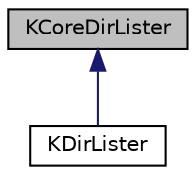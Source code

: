 digraph "KCoreDirLister"
{
  edge [fontname="Helvetica",fontsize="10",labelfontname="Helvetica",labelfontsize="10"];
  node [fontname="Helvetica",fontsize="10",shape=record];
  Node0 [label="KCoreDirLister",height=0.2,width=0.4,color="black", fillcolor="grey75", style="filled", fontcolor="black"];
  Node0 -> Node1 [dir="back",color="midnightblue",fontsize="10",style="solid",fontname="Helvetica"];
  Node1 [label="KDirLister",height=0.2,width=0.4,color="black", fillcolor="white", style="filled",URL="$classKDirLister.html",tooltip="Subclass of KCoreDirLister which uses QWidgets to show error messages and to associate jobs with wind..."];
}
